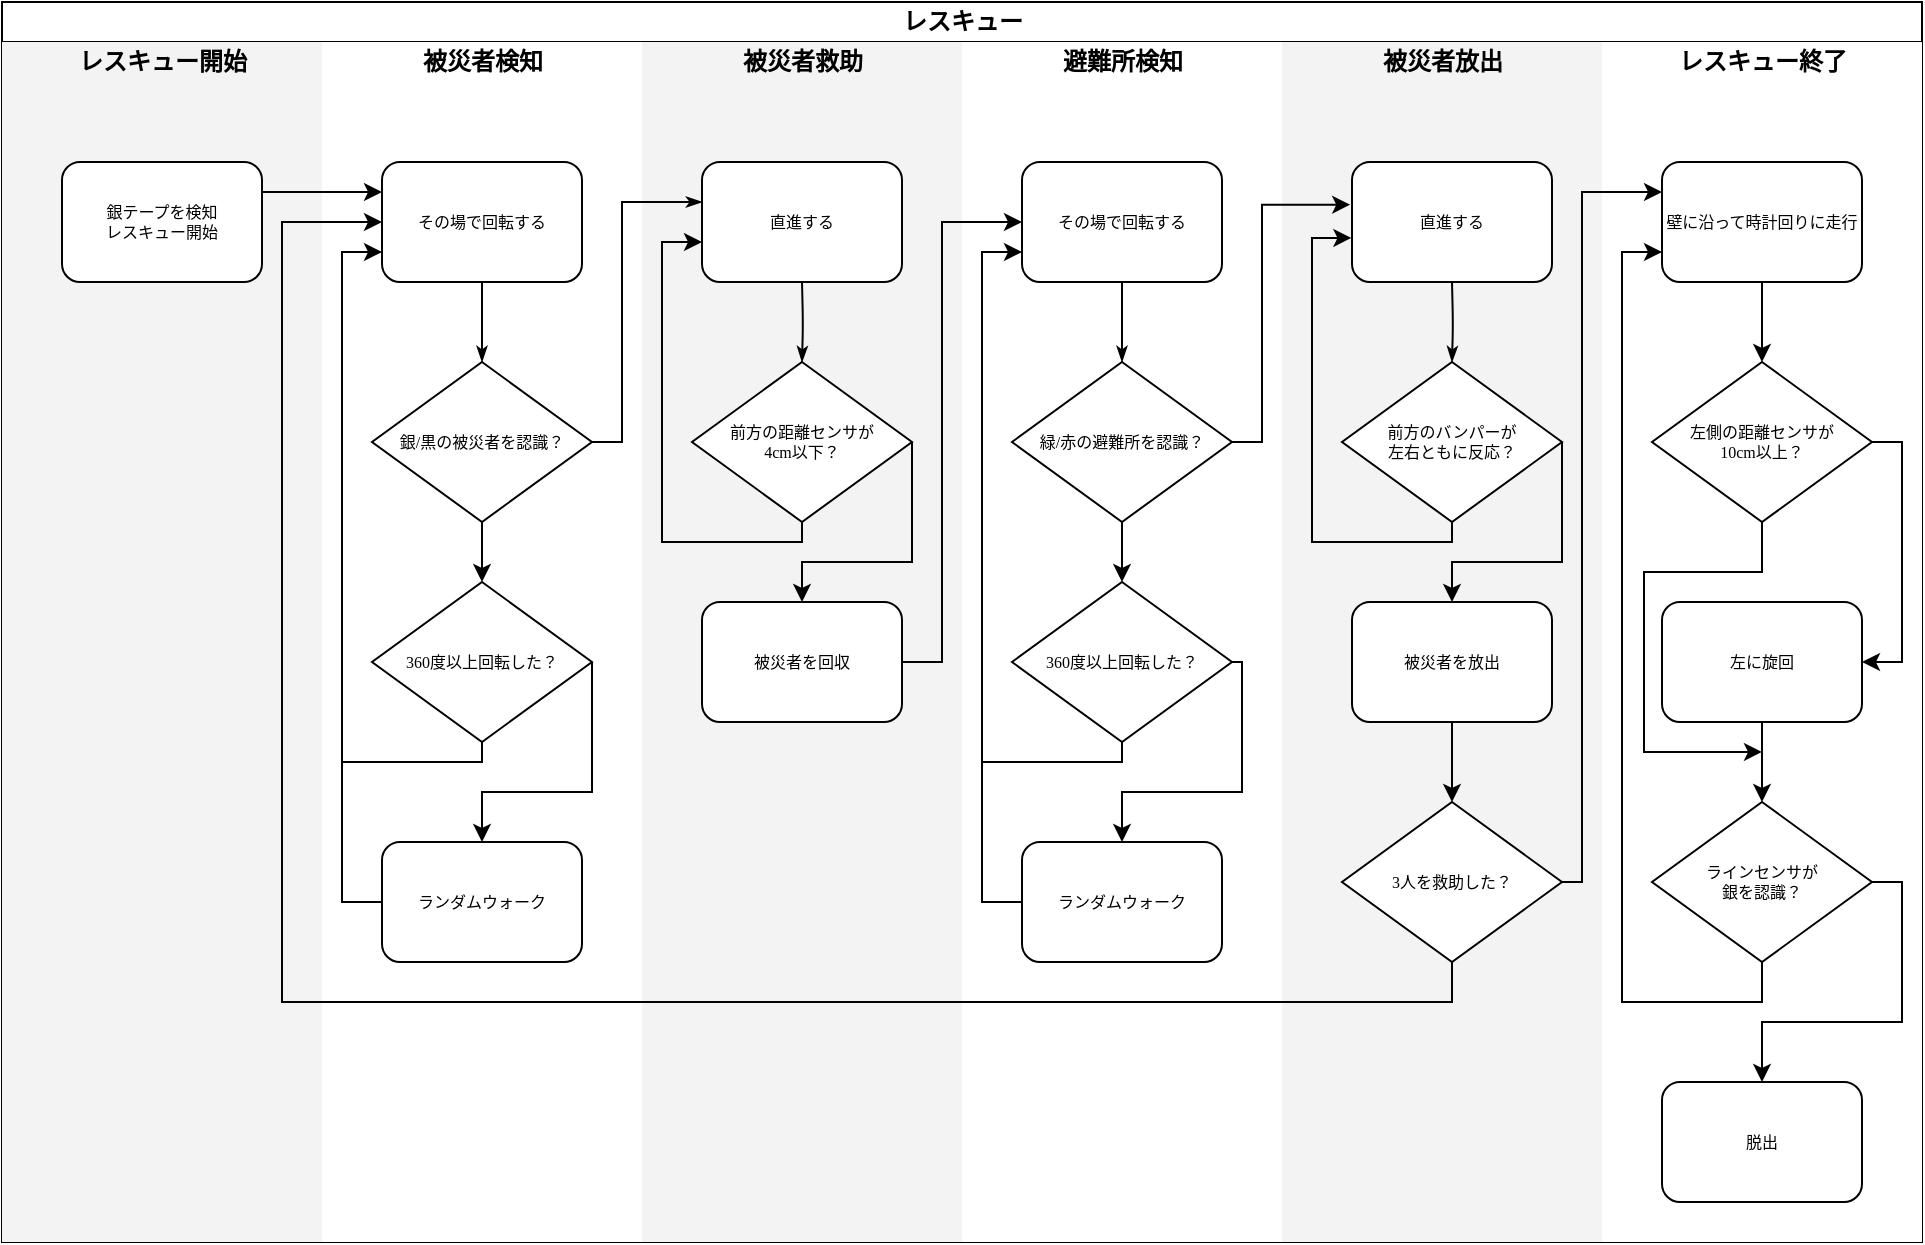 <mxfile version="26.1.0">
  <diagram name="Page-1" id="74e2e168-ea6b-b213-b513-2b3c1d86103e">
    <mxGraphModel dx="1222" dy="686" grid="1" gridSize="10" guides="1" tooltips="1" connect="1" arrows="1" fold="1" page="1" pageScale="1" pageWidth="1100" pageHeight="850" background="none" math="0" shadow="0">
      <root>
        <mxCell id="0" />
        <mxCell id="1" parent="0" />
        <mxCell id="77e6c97f196da883-1" value="レスキュー" style="swimlane;html=1;childLayout=stackLayout;startSize=20;rounded=0;shadow=0;labelBackgroundColor=none;strokeWidth=1;fontFamily=Verdana;fontSize=12;align=center;" parent="1" vertex="1">
          <mxGeometry x="70" y="40" width="960" height="620" as="geometry" />
        </mxCell>
        <mxCell id="77e6c97f196da883-2" value="レスキュー開始" style="swimlane;html=1;startSize=20;fillColor=#F3F3F3;swimlaneFillColor=#F3F3F3;strokeColor=none;" parent="77e6c97f196da883-1" vertex="1">
          <mxGeometry y="20" width="160" height="600" as="geometry" />
        </mxCell>
        <mxCell id="77e6c97f196da883-8" value="銀テープを検知&lt;div&gt;レスキュー開始&lt;/div&gt;" style="rounded=1;whiteSpace=wrap;html=1;shadow=0;labelBackgroundColor=none;strokeWidth=1;fontFamily=Verdana;fontSize=8;align=center;" parent="77e6c97f196da883-2" vertex="1">
          <mxGeometry x="30" y="60" width="100" height="60" as="geometry" />
        </mxCell>
        <mxCell id="77e6c97f196da883-3" value="被災者検知" style="swimlane;html=1;startSize=20;fillColor=default;strokeColor=none;swimlaneFillColor=default;" parent="77e6c97f196da883-1" vertex="1">
          <mxGeometry x="160" y="20" width="160" height="600" as="geometry" />
        </mxCell>
        <mxCell id="77e6c97f196da883-11" value="その場で回転する" style="rounded=1;whiteSpace=wrap;html=1;shadow=0;labelBackgroundColor=none;strokeWidth=1;fontFamily=Verdana;fontSize=8;align=center;" parent="77e6c97f196da883-3" vertex="1">
          <mxGeometry x="30" y="60" width="100" height="60" as="geometry" />
        </mxCell>
        <mxCell id="77e6c97f196da883-28" style="edgeStyle=orthogonalEdgeStyle;rounded=1;html=1;labelBackgroundColor=none;startArrow=none;startFill=0;startSize=5;endArrow=classicThin;endFill=1;endSize=5;jettySize=auto;orthogonalLoop=1;strokeWidth=1;fontFamily=Verdana;fontSize=8;exitX=0.5;exitY=1;exitDx=0;exitDy=0;entryX=0.5;entryY=0;entryDx=0;entryDy=0;" parent="77e6c97f196da883-3" source="77e6c97f196da883-11" target="77e6c97f196da883-13" edge="1">
          <mxGeometry relative="1" as="geometry">
            <mxPoint x="-40" y="185" as="sourcePoint" />
            <mxPoint x="80" y="210" as="targetPoint" />
          </mxGeometry>
        </mxCell>
        <mxCell id="B2lhPkykwKd8bdaqU0oP-4" style="edgeStyle=orthogonalEdgeStyle;rounded=0;orthogonalLoop=1;jettySize=auto;html=1;exitX=0.5;exitY=1;exitDx=0;exitDy=0;entryX=0.5;entryY=0;entryDx=0;entryDy=0;" edge="1" parent="77e6c97f196da883-3" source="77e6c97f196da883-13" target="B2lhPkykwKd8bdaqU0oP-3">
          <mxGeometry relative="1" as="geometry" />
        </mxCell>
        <mxCell id="77e6c97f196da883-13" value="銀/黒の被災者を認識？" style="rhombus;whiteSpace=wrap;html=1;rounded=0;shadow=0;labelBackgroundColor=none;strokeWidth=1;fontFamily=Verdana;fontSize=8;align=center;" parent="77e6c97f196da883-3" vertex="1">
          <mxGeometry x="25" y="160" width="110" height="80" as="geometry" />
        </mxCell>
        <mxCell id="B2lhPkykwKd8bdaqU0oP-5" style="edgeStyle=orthogonalEdgeStyle;rounded=0;orthogonalLoop=1;jettySize=auto;html=1;exitX=0.5;exitY=1;exitDx=0;exitDy=0;entryX=0;entryY=0.75;entryDx=0;entryDy=0;" edge="1" parent="77e6c97f196da883-3" source="B2lhPkykwKd8bdaqU0oP-3" target="77e6c97f196da883-11">
          <mxGeometry relative="1" as="geometry">
            <Array as="points">
              <mxPoint x="80" y="360" />
              <mxPoint x="10" y="360" />
              <mxPoint x="10" y="105" />
            </Array>
          </mxGeometry>
        </mxCell>
        <mxCell id="B2lhPkykwKd8bdaqU0oP-15" style="edgeStyle=orthogonalEdgeStyle;rounded=0;orthogonalLoop=1;jettySize=auto;html=1;exitX=1;exitY=0.5;exitDx=0;exitDy=0;entryX=0.5;entryY=0;entryDx=0;entryDy=0;" edge="1" parent="77e6c97f196da883-3" source="B2lhPkykwKd8bdaqU0oP-3" target="B2lhPkykwKd8bdaqU0oP-14">
          <mxGeometry relative="1" as="geometry">
            <Array as="points">
              <mxPoint x="135" y="375" />
              <mxPoint x="80" y="375" />
            </Array>
          </mxGeometry>
        </mxCell>
        <mxCell id="B2lhPkykwKd8bdaqU0oP-3" value="360度以上回転した？" style="rhombus;whiteSpace=wrap;html=1;rounded=0;shadow=0;labelBackgroundColor=none;strokeWidth=1;fontFamily=Verdana;fontSize=8;align=center;" vertex="1" parent="77e6c97f196da883-3">
          <mxGeometry x="25" y="270" width="110" height="80" as="geometry" />
        </mxCell>
        <mxCell id="B2lhPkykwKd8bdaqU0oP-16" style="edgeStyle=orthogonalEdgeStyle;rounded=0;orthogonalLoop=1;jettySize=auto;html=1;exitX=0;exitY=0.5;exitDx=0;exitDy=0;endArrow=none;startFill=0;" edge="1" parent="77e6c97f196da883-3" source="B2lhPkykwKd8bdaqU0oP-14">
          <mxGeometry relative="1" as="geometry">
            <mxPoint x="10.0" y="360.0" as="targetPoint" />
          </mxGeometry>
        </mxCell>
        <mxCell id="B2lhPkykwKd8bdaqU0oP-14" value="ランダムウォーク" style="rounded=1;whiteSpace=wrap;html=1;shadow=0;labelBackgroundColor=none;strokeWidth=1;fontFamily=Verdana;fontSize=8;align=center;" vertex="1" parent="77e6c97f196da883-3">
          <mxGeometry x="30" y="400" width="100" height="60" as="geometry" />
        </mxCell>
        <mxCell id="77e6c97f196da883-4" value="被災者救助" style="swimlane;html=1;startSize=20;fillColor=#F3F3F3;strokeColor=none;swimlaneFillColor=#F3F3F3;" parent="77e6c97f196da883-1" vertex="1">
          <mxGeometry x="320" y="20" width="160" height="600" as="geometry" />
        </mxCell>
        <mxCell id="B2lhPkykwKd8bdaqU0oP-13" style="edgeStyle=orthogonalEdgeStyle;rounded=0;orthogonalLoop=1;jettySize=auto;html=1;exitX=1;exitY=0.5;exitDx=0;exitDy=0;entryX=0.5;entryY=0;entryDx=0;entryDy=0;" edge="1" parent="77e6c97f196da883-4" source="B2lhPkykwKd8bdaqU0oP-8" target="B2lhPkykwKd8bdaqU0oP-12">
          <mxGeometry relative="1" as="geometry">
            <mxPoint x="130.148" y="300" as="targetPoint" />
            <Array as="points">
              <mxPoint x="135" y="260" />
              <mxPoint x="80" y="260" />
            </Array>
          </mxGeometry>
        </mxCell>
        <mxCell id="77e6c97f196da883-15" value="直進する" style="rounded=1;whiteSpace=wrap;html=1;shadow=0;labelBackgroundColor=none;strokeWidth=1;fontFamily=Verdana;fontSize=8;align=center;" parent="77e6c97f196da883-4" vertex="1">
          <mxGeometry x="30" y="60" width="100" height="60" as="geometry" />
        </mxCell>
        <mxCell id="B2lhPkykwKd8bdaqU0oP-7" style="edgeStyle=orthogonalEdgeStyle;rounded=1;html=1;labelBackgroundColor=none;startArrow=none;startFill=0;startSize=5;endArrow=classicThin;endFill=1;endSize=5;jettySize=auto;orthogonalLoop=1;strokeWidth=1;fontFamily=Verdana;fontSize=8;exitX=0.5;exitY=1;exitDx=0;exitDy=0;entryX=0.5;entryY=0;entryDx=0;entryDy=0;" edge="1" target="B2lhPkykwKd8bdaqU0oP-8" parent="77e6c97f196da883-4">
          <mxGeometry relative="1" as="geometry">
            <mxPoint x="80" y="120" as="sourcePoint" />
            <mxPoint x="80" y="210" as="targetPoint" />
          </mxGeometry>
        </mxCell>
        <mxCell id="B2lhPkykwKd8bdaqU0oP-11" style="edgeStyle=orthogonalEdgeStyle;rounded=0;orthogonalLoop=1;jettySize=auto;html=1;exitX=0.5;exitY=1;exitDx=0;exitDy=0;entryX=0;entryY=0.75;entryDx=0;entryDy=0;" edge="1" parent="77e6c97f196da883-4">
          <mxGeometry relative="1" as="geometry">
            <mxPoint x="80" y="235" as="sourcePoint" />
            <mxPoint x="30" y="100" as="targetPoint" />
            <Array as="points">
              <mxPoint x="80" y="250" />
              <mxPoint x="10" y="250" />
              <mxPoint x="10" y="100" />
            </Array>
          </mxGeometry>
        </mxCell>
        <mxCell id="B2lhPkykwKd8bdaqU0oP-8" value="前方の距離センサが&lt;div&gt;4cm以下？&lt;/div&gt;" style="rhombus;whiteSpace=wrap;html=1;rounded=0;shadow=0;labelBackgroundColor=none;strokeWidth=1;fontFamily=Verdana;fontSize=8;align=center;" vertex="1" parent="77e6c97f196da883-4">
          <mxGeometry x="25" y="160" width="110" height="80" as="geometry" />
        </mxCell>
        <mxCell id="77e6c97f196da883-33" style="edgeStyle=orthogonalEdgeStyle;rounded=0;html=1;labelBackgroundColor=none;startArrow=none;startFill=0;startSize=5;endArrow=classicThin;endFill=1;endSize=5;jettySize=auto;orthogonalLoop=1;strokeWidth=1;fontFamily=Verdana;fontSize=8;entryX=0;entryY=0.5;entryDx=0;entryDy=0;exitX=1;exitY=0.5;exitDx=0;exitDy=0;curved=0;" parent="77e6c97f196da883-4" source="77e6c97f196da883-13" edge="1">
          <mxGeometry relative="1" as="geometry">
            <mxPoint x="-25" y="190" as="sourcePoint" />
            <mxPoint x="30" y="80" as="targetPoint" />
            <Array as="points">
              <mxPoint x="-10" y="200" />
              <mxPoint x="-10" y="80" />
            </Array>
          </mxGeometry>
        </mxCell>
        <mxCell id="B2lhPkykwKd8bdaqU0oP-12" value="被災者を回収" style="rounded=1;whiteSpace=wrap;html=1;shadow=0;labelBackgroundColor=none;strokeWidth=1;fontFamily=Verdana;fontSize=8;align=center;" vertex="1" parent="77e6c97f196da883-4">
          <mxGeometry x="30" y="280" width="100" height="60" as="geometry" />
        </mxCell>
        <mxCell id="77e6c97f196da883-5" value="避難所検知" style="swimlane;html=1;startSize=20;fillColor=default;strokeColor=none;swimlaneFillColor=default;" parent="77e6c97f196da883-1" vertex="1">
          <mxGeometry x="480" y="20" width="160" height="600" as="geometry" />
        </mxCell>
        <mxCell id="77e6c97f196da883-35" style="edgeStyle=orthogonalEdgeStyle;rounded=1;html=1;labelBackgroundColor=none;startArrow=none;startFill=0;startSize=5;endArrow=classicThin;endFill=1;endSize=5;jettySize=auto;orthogonalLoop=1;strokeWidth=1;fontFamily=Verdana;fontSize=8" parent="77e6c97f196da883-5" target="77e6c97f196da883-17" edge="1">
          <mxGeometry relative="1" as="geometry">
            <mxPoint x="80" y="380.0" as="sourcePoint" />
          </mxGeometry>
        </mxCell>
        <mxCell id="B2lhPkykwKd8bdaqU0oP-17" value="その場で回転する" style="rounded=1;whiteSpace=wrap;html=1;shadow=0;labelBackgroundColor=none;strokeWidth=1;fontFamily=Verdana;fontSize=8;align=center;" vertex="1" parent="77e6c97f196da883-5">
          <mxGeometry x="30" y="60" width="100" height="60" as="geometry" />
        </mxCell>
        <mxCell id="B2lhPkykwKd8bdaqU0oP-18" style="edgeStyle=orthogonalEdgeStyle;rounded=1;html=1;labelBackgroundColor=none;startArrow=none;startFill=0;startSize=5;endArrow=classicThin;endFill=1;endSize=5;jettySize=auto;orthogonalLoop=1;strokeWidth=1;fontFamily=Verdana;fontSize=8;exitX=0.5;exitY=1;exitDx=0;exitDy=0;entryX=0.5;entryY=0;entryDx=0;entryDy=0;" edge="1" parent="77e6c97f196da883-5" source="B2lhPkykwKd8bdaqU0oP-17" target="B2lhPkykwKd8bdaqU0oP-20">
          <mxGeometry relative="1" as="geometry">
            <mxPoint x="-40" y="185" as="sourcePoint" />
            <mxPoint x="80" y="210" as="targetPoint" />
          </mxGeometry>
        </mxCell>
        <mxCell id="B2lhPkykwKd8bdaqU0oP-19" style="edgeStyle=orthogonalEdgeStyle;rounded=0;orthogonalLoop=1;jettySize=auto;html=1;exitX=0.5;exitY=1;exitDx=0;exitDy=0;entryX=0.5;entryY=0;entryDx=0;entryDy=0;" edge="1" parent="77e6c97f196da883-5" source="B2lhPkykwKd8bdaqU0oP-20" target="B2lhPkykwKd8bdaqU0oP-23">
          <mxGeometry relative="1" as="geometry" />
        </mxCell>
        <mxCell id="B2lhPkykwKd8bdaqU0oP-20" value="緑/赤の避難所を認識？" style="rhombus;whiteSpace=wrap;html=1;rounded=0;shadow=0;labelBackgroundColor=none;strokeWidth=1;fontFamily=Verdana;fontSize=8;align=center;" vertex="1" parent="77e6c97f196da883-5">
          <mxGeometry x="25" y="160" width="110" height="80" as="geometry" />
        </mxCell>
        <mxCell id="B2lhPkykwKd8bdaqU0oP-21" style="edgeStyle=orthogonalEdgeStyle;rounded=0;orthogonalLoop=1;jettySize=auto;html=1;exitX=0.5;exitY=1;exitDx=0;exitDy=0;entryX=0;entryY=0.75;entryDx=0;entryDy=0;" edge="1" parent="77e6c97f196da883-5" source="B2lhPkykwKd8bdaqU0oP-23" target="B2lhPkykwKd8bdaqU0oP-17">
          <mxGeometry relative="1" as="geometry">
            <Array as="points">
              <mxPoint x="80" y="360" />
              <mxPoint x="10" y="360" />
              <mxPoint x="10" y="105" />
            </Array>
          </mxGeometry>
        </mxCell>
        <mxCell id="B2lhPkykwKd8bdaqU0oP-22" style="edgeStyle=orthogonalEdgeStyle;rounded=0;orthogonalLoop=1;jettySize=auto;html=1;exitX=1;exitY=0.5;exitDx=0;exitDy=0;entryX=0.5;entryY=0;entryDx=0;entryDy=0;" edge="1" parent="77e6c97f196da883-5" source="B2lhPkykwKd8bdaqU0oP-23" target="B2lhPkykwKd8bdaqU0oP-25">
          <mxGeometry relative="1" as="geometry">
            <Array as="points">
              <mxPoint x="140" y="310" />
              <mxPoint x="140" y="375" />
              <mxPoint x="80" y="375" />
            </Array>
          </mxGeometry>
        </mxCell>
        <mxCell id="B2lhPkykwKd8bdaqU0oP-23" value="360度以上回転した？" style="rhombus;whiteSpace=wrap;html=1;rounded=0;shadow=0;labelBackgroundColor=none;strokeWidth=1;fontFamily=Verdana;fontSize=8;align=center;" vertex="1" parent="77e6c97f196da883-5">
          <mxGeometry x="25" y="270" width="110" height="80" as="geometry" />
        </mxCell>
        <mxCell id="B2lhPkykwKd8bdaqU0oP-24" style="edgeStyle=orthogonalEdgeStyle;rounded=0;orthogonalLoop=1;jettySize=auto;html=1;exitX=0;exitY=0.5;exitDx=0;exitDy=0;endArrow=none;startFill=0;" edge="1" parent="77e6c97f196da883-5" source="B2lhPkykwKd8bdaqU0oP-25">
          <mxGeometry relative="1" as="geometry">
            <mxPoint x="10.0" y="360.0" as="targetPoint" />
          </mxGeometry>
        </mxCell>
        <mxCell id="B2lhPkykwKd8bdaqU0oP-25" value="ランダムウォーク" style="rounded=1;whiteSpace=wrap;html=1;shadow=0;labelBackgroundColor=none;strokeWidth=1;fontFamily=Verdana;fontSize=8;align=center;" vertex="1" parent="77e6c97f196da883-5">
          <mxGeometry x="30" y="400" width="100" height="60" as="geometry" />
        </mxCell>
        <mxCell id="77e6c97f196da883-6" value="被災者放出" style="swimlane;html=1;startSize=20;fillColor=#F3F3F3;strokeColor=none;swimlaneFillColor=#F3F3F3;" parent="77e6c97f196da883-1" vertex="1">
          <mxGeometry x="640" y="20" width="160" height="600" as="geometry" />
        </mxCell>
        <mxCell id="B2lhPkykwKd8bdaqU0oP-28" style="edgeStyle=orthogonalEdgeStyle;rounded=0;orthogonalLoop=1;jettySize=auto;html=1;exitX=1;exitY=0.5;exitDx=0;exitDy=0;entryX=0.5;entryY=0;entryDx=0;entryDy=0;" edge="1" parent="77e6c97f196da883-6" source="B2lhPkykwKd8bdaqU0oP-31" target="B2lhPkykwKd8bdaqU0oP-32">
          <mxGeometry relative="1" as="geometry">
            <mxPoint x="135.148" y="300" as="targetPoint" />
            <Array as="points">
              <mxPoint x="140" y="260" />
              <mxPoint x="85" y="260" />
            </Array>
          </mxGeometry>
        </mxCell>
        <mxCell id="B2lhPkykwKd8bdaqU0oP-29" value="直進する" style="rounded=1;whiteSpace=wrap;html=1;shadow=0;labelBackgroundColor=none;strokeWidth=1;fontFamily=Verdana;fontSize=8;align=center;" vertex="1" parent="77e6c97f196da883-6">
          <mxGeometry x="35" y="60" width="100" height="60" as="geometry" />
        </mxCell>
        <mxCell id="B2lhPkykwKd8bdaqU0oP-30" style="edgeStyle=orthogonalEdgeStyle;rounded=1;html=1;labelBackgroundColor=none;startArrow=none;startFill=0;startSize=5;endArrow=classicThin;endFill=1;endSize=5;jettySize=auto;orthogonalLoop=1;strokeWidth=1;fontFamily=Verdana;fontSize=8;exitX=0.5;exitY=1;exitDx=0;exitDy=0;entryX=0.5;entryY=0;entryDx=0;entryDy=0;" edge="1" parent="77e6c97f196da883-6" target="B2lhPkykwKd8bdaqU0oP-31">
          <mxGeometry relative="1" as="geometry">
            <mxPoint x="85" y="120" as="sourcePoint" />
            <mxPoint x="85" y="210" as="targetPoint" />
          </mxGeometry>
        </mxCell>
        <mxCell id="B2lhPkykwKd8bdaqU0oP-31" value="前方のバンパーが&lt;div&gt;左右ともに反応？&lt;/div&gt;" style="rhombus;whiteSpace=wrap;html=1;rounded=0;shadow=0;labelBackgroundColor=none;strokeWidth=1;fontFamily=Verdana;fontSize=8;align=center;" vertex="1" parent="77e6c97f196da883-6">
          <mxGeometry x="30" y="160" width="110" height="80" as="geometry" />
        </mxCell>
        <mxCell id="B2lhPkykwKd8bdaqU0oP-36" style="edgeStyle=orthogonalEdgeStyle;rounded=0;orthogonalLoop=1;jettySize=auto;html=1;exitX=0.5;exitY=1;exitDx=0;exitDy=0;entryX=0.5;entryY=0;entryDx=0;entryDy=0;" edge="1" parent="77e6c97f196da883-6" source="B2lhPkykwKd8bdaqU0oP-32" target="B2lhPkykwKd8bdaqU0oP-35">
          <mxGeometry relative="1" as="geometry" />
        </mxCell>
        <mxCell id="B2lhPkykwKd8bdaqU0oP-32" value="被災者を放出" style="rounded=1;whiteSpace=wrap;html=1;shadow=0;labelBackgroundColor=none;strokeWidth=1;fontFamily=Verdana;fontSize=8;align=center;" vertex="1" parent="77e6c97f196da883-6">
          <mxGeometry x="35" y="280" width="100" height="60" as="geometry" />
        </mxCell>
        <mxCell id="B2lhPkykwKd8bdaqU0oP-33" style="edgeStyle=orthogonalEdgeStyle;rounded=0;orthogonalLoop=1;jettySize=auto;html=1;exitX=0.5;exitY=1;exitDx=0;exitDy=0;entryX=-0.003;entryY=0.633;entryDx=0;entryDy=0;entryPerimeter=0;" edge="1" parent="77e6c97f196da883-6" source="B2lhPkykwKd8bdaqU0oP-31" target="B2lhPkykwKd8bdaqU0oP-29">
          <mxGeometry relative="1" as="geometry">
            <Array as="points">
              <mxPoint x="85" y="250" />
              <mxPoint x="15" y="250" />
              <mxPoint x="15" y="98" />
            </Array>
          </mxGeometry>
        </mxCell>
        <mxCell id="B2lhPkykwKd8bdaqU0oP-37" style="edgeStyle=orthogonalEdgeStyle;rounded=0;orthogonalLoop=1;jettySize=auto;html=1;exitX=0.5;exitY=1;exitDx=0;exitDy=0;" edge="1" parent="77e6c97f196da883-6" source="B2lhPkykwKd8bdaqU0oP-35">
          <mxGeometry relative="1" as="geometry">
            <mxPoint x="-450" y="90.0" as="targetPoint" />
            <Array as="points">
              <mxPoint x="85" y="480" />
              <mxPoint x="-500" y="480" />
              <mxPoint x="-500" y="90" />
            </Array>
          </mxGeometry>
        </mxCell>
        <mxCell id="B2lhPkykwKd8bdaqU0oP-35" value="3人を救助した？" style="rhombus;whiteSpace=wrap;html=1;rounded=0;shadow=0;labelBackgroundColor=none;strokeWidth=1;fontFamily=Verdana;fontSize=8;align=center;" vertex="1" parent="77e6c97f196da883-6">
          <mxGeometry x="30" y="380" width="110" height="80" as="geometry" />
        </mxCell>
        <mxCell id="77e6c97f196da883-7" value="レスキュー終了" style="swimlane;html=1;startSize=20;fillColor=default;strokeColor=none;swimlaneFillColor=default;" parent="77e6c97f196da883-1" vertex="1">
          <mxGeometry x="800" y="20" width="160" height="600" as="geometry" />
        </mxCell>
        <mxCell id="B2lhPkykwKd8bdaqU0oP-41" style="edgeStyle=orthogonalEdgeStyle;rounded=0;orthogonalLoop=1;jettySize=auto;html=1;exitX=0.5;exitY=1;exitDx=0;exitDy=0;entryX=0.5;entryY=0;entryDx=0;entryDy=0;" edge="1" parent="77e6c97f196da883-7" source="B2lhPkykwKd8bdaqU0oP-38" target="B2lhPkykwKd8bdaqU0oP-40">
          <mxGeometry relative="1" as="geometry" />
        </mxCell>
        <mxCell id="B2lhPkykwKd8bdaqU0oP-38" value="壁に沿って時計回りに走行" style="rounded=1;whiteSpace=wrap;html=1;shadow=0;labelBackgroundColor=none;strokeWidth=1;fontFamily=Verdana;fontSize=8;align=center;" vertex="1" parent="77e6c97f196da883-7">
          <mxGeometry x="30" y="60" width="100" height="60" as="geometry" />
        </mxCell>
        <mxCell id="B2lhPkykwKd8bdaqU0oP-44" style="edgeStyle=orthogonalEdgeStyle;rounded=0;orthogonalLoop=1;jettySize=auto;html=1;exitX=1;exitY=0.5;exitDx=0;exitDy=0;entryX=1;entryY=0.5;entryDx=0;entryDy=0;" edge="1" parent="77e6c97f196da883-7" source="B2lhPkykwKd8bdaqU0oP-40" target="B2lhPkykwKd8bdaqU0oP-43">
          <mxGeometry relative="1" as="geometry">
            <Array as="points">
              <mxPoint x="150" y="200" />
              <mxPoint x="150" y="310" />
            </Array>
          </mxGeometry>
        </mxCell>
        <mxCell id="B2lhPkykwKd8bdaqU0oP-46" style="edgeStyle=orthogonalEdgeStyle;rounded=0;orthogonalLoop=1;jettySize=auto;html=1;exitX=0.5;exitY=1;exitDx=0;exitDy=0;" edge="1" parent="77e6c97f196da883-7" source="B2lhPkykwKd8bdaqU0oP-40">
          <mxGeometry relative="1" as="geometry">
            <mxPoint x="80" y="354.99" as="targetPoint" />
            <mxPoint x="80" y="244.99" as="sourcePoint" />
            <Array as="points">
              <mxPoint x="80" y="265" />
              <mxPoint x="21" y="265" />
              <mxPoint x="21" y="355" />
            </Array>
          </mxGeometry>
        </mxCell>
        <mxCell id="B2lhPkykwKd8bdaqU0oP-40" value="左側の距離センサ&lt;span style=&quot;background-color: transparent; color: light-dark(rgb(0, 0, 0), rgb(255, 255, 255));&quot;&gt;が&lt;/span&gt;&lt;div&gt;&lt;span style=&quot;background-color: transparent; color: light-dark(rgb(0, 0, 0), rgb(255, 255, 255));&quot;&gt;10cm以上？&lt;/span&gt;&lt;/div&gt;" style="rhombus;whiteSpace=wrap;html=1;rounded=0;shadow=0;labelBackgroundColor=none;strokeWidth=1;fontFamily=Verdana;fontSize=8;align=center;" vertex="1" parent="77e6c97f196da883-7">
          <mxGeometry x="25" y="160" width="110" height="80" as="geometry" />
        </mxCell>
        <mxCell id="B2lhPkykwKd8bdaqU0oP-47" style="edgeStyle=orthogonalEdgeStyle;rounded=0;orthogonalLoop=1;jettySize=auto;html=1;exitX=0.5;exitY=1;exitDx=0;exitDy=0;entryX=0;entryY=0.75;entryDx=0;entryDy=0;" edge="1" parent="77e6c97f196da883-7" source="B2lhPkykwKd8bdaqU0oP-42" target="B2lhPkykwKd8bdaqU0oP-38">
          <mxGeometry relative="1" as="geometry" />
        </mxCell>
        <mxCell id="B2lhPkykwKd8bdaqU0oP-49" style="edgeStyle=orthogonalEdgeStyle;rounded=0;orthogonalLoop=1;jettySize=auto;html=1;exitX=1;exitY=0.5;exitDx=0;exitDy=0;entryX=0.5;entryY=0;entryDx=0;entryDy=0;" edge="1" parent="77e6c97f196da883-7" source="B2lhPkykwKd8bdaqU0oP-42" target="B2lhPkykwKd8bdaqU0oP-48">
          <mxGeometry relative="1" as="geometry">
            <Array as="points">
              <mxPoint x="150" y="420" />
              <mxPoint x="150" y="490" />
              <mxPoint x="80" y="490" />
            </Array>
          </mxGeometry>
        </mxCell>
        <mxCell id="B2lhPkykwKd8bdaqU0oP-42" value="ラインセンサが&lt;div&gt;銀を認識？&lt;/div&gt;" style="rhombus;whiteSpace=wrap;html=1;rounded=0;shadow=0;labelBackgroundColor=none;strokeWidth=1;fontFamily=Verdana;fontSize=8;align=center;" vertex="1" parent="77e6c97f196da883-7">
          <mxGeometry x="25" y="380" width="110" height="80" as="geometry" />
        </mxCell>
        <mxCell id="B2lhPkykwKd8bdaqU0oP-45" style="edgeStyle=orthogonalEdgeStyle;rounded=0;orthogonalLoop=1;jettySize=auto;html=1;exitX=0.5;exitY=1;exitDx=0;exitDy=0;entryX=0.5;entryY=0;entryDx=0;entryDy=0;" edge="1" parent="77e6c97f196da883-7" source="B2lhPkykwKd8bdaqU0oP-43" target="B2lhPkykwKd8bdaqU0oP-42">
          <mxGeometry relative="1" as="geometry" />
        </mxCell>
        <mxCell id="B2lhPkykwKd8bdaqU0oP-43" value="左に旋回" style="rounded=1;whiteSpace=wrap;html=1;shadow=0;labelBackgroundColor=none;strokeWidth=1;fontFamily=Verdana;fontSize=8;align=center;" vertex="1" parent="77e6c97f196da883-7">
          <mxGeometry x="30" y="280" width="100" height="60" as="geometry" />
        </mxCell>
        <mxCell id="B2lhPkykwKd8bdaqU0oP-48" value="脱出" style="rounded=1;whiteSpace=wrap;html=1;shadow=0;labelBackgroundColor=none;strokeWidth=1;fontFamily=Verdana;fontSize=8;align=center;" vertex="1" parent="77e6c97f196da883-7">
          <mxGeometry x="30" y="520" width="100" height="60" as="geometry" />
        </mxCell>
        <mxCell id="B2lhPkykwKd8bdaqU0oP-6" style="edgeStyle=orthogonalEdgeStyle;rounded=0;orthogonalLoop=1;jettySize=auto;html=1;exitX=1;exitY=0.25;exitDx=0;exitDy=0;entryX=0;entryY=0.25;entryDx=0;entryDy=0;" edge="1" parent="77e6c97f196da883-1" source="77e6c97f196da883-8" target="77e6c97f196da883-11">
          <mxGeometry relative="1" as="geometry" />
        </mxCell>
        <mxCell id="B2lhPkykwKd8bdaqU0oP-27" style="edgeStyle=orthogonalEdgeStyle;rounded=0;orthogonalLoop=1;jettySize=auto;html=1;exitX=1;exitY=0.5;exitDx=0;exitDy=0;entryX=0;entryY=0.5;entryDx=0;entryDy=0;" edge="1" parent="77e6c97f196da883-1" source="B2lhPkykwKd8bdaqU0oP-12" target="B2lhPkykwKd8bdaqU0oP-17">
          <mxGeometry relative="1" as="geometry">
            <Array as="points">
              <mxPoint x="470" y="330" />
              <mxPoint x="470" y="110" />
            </Array>
          </mxGeometry>
        </mxCell>
        <mxCell id="B2lhPkykwKd8bdaqU0oP-51" style="edgeStyle=orthogonalEdgeStyle;rounded=0;orthogonalLoop=1;jettySize=auto;html=1;exitX=1;exitY=0.5;exitDx=0;exitDy=0;entryX=-0.009;entryY=0.356;entryDx=0;entryDy=0;entryPerimeter=0;" edge="1" parent="77e6c97f196da883-1" source="B2lhPkykwKd8bdaqU0oP-20" target="B2lhPkykwKd8bdaqU0oP-29">
          <mxGeometry relative="1" as="geometry">
            <Array as="points">
              <mxPoint x="630" y="220" />
              <mxPoint x="630" y="101" />
            </Array>
          </mxGeometry>
        </mxCell>
        <mxCell id="B2lhPkykwKd8bdaqU0oP-52" style="edgeStyle=orthogonalEdgeStyle;rounded=0;orthogonalLoop=1;jettySize=auto;html=1;exitX=1;exitY=0.5;exitDx=0;exitDy=0;entryX=0;entryY=0.25;entryDx=0;entryDy=0;" edge="1" parent="77e6c97f196da883-1" source="B2lhPkykwKd8bdaqU0oP-35" target="B2lhPkykwKd8bdaqU0oP-38">
          <mxGeometry relative="1" as="geometry">
            <Array as="points">
              <mxPoint x="790" y="440" />
              <mxPoint x="790" y="95" />
            </Array>
          </mxGeometry>
        </mxCell>
      </root>
    </mxGraphModel>
  </diagram>
</mxfile>
